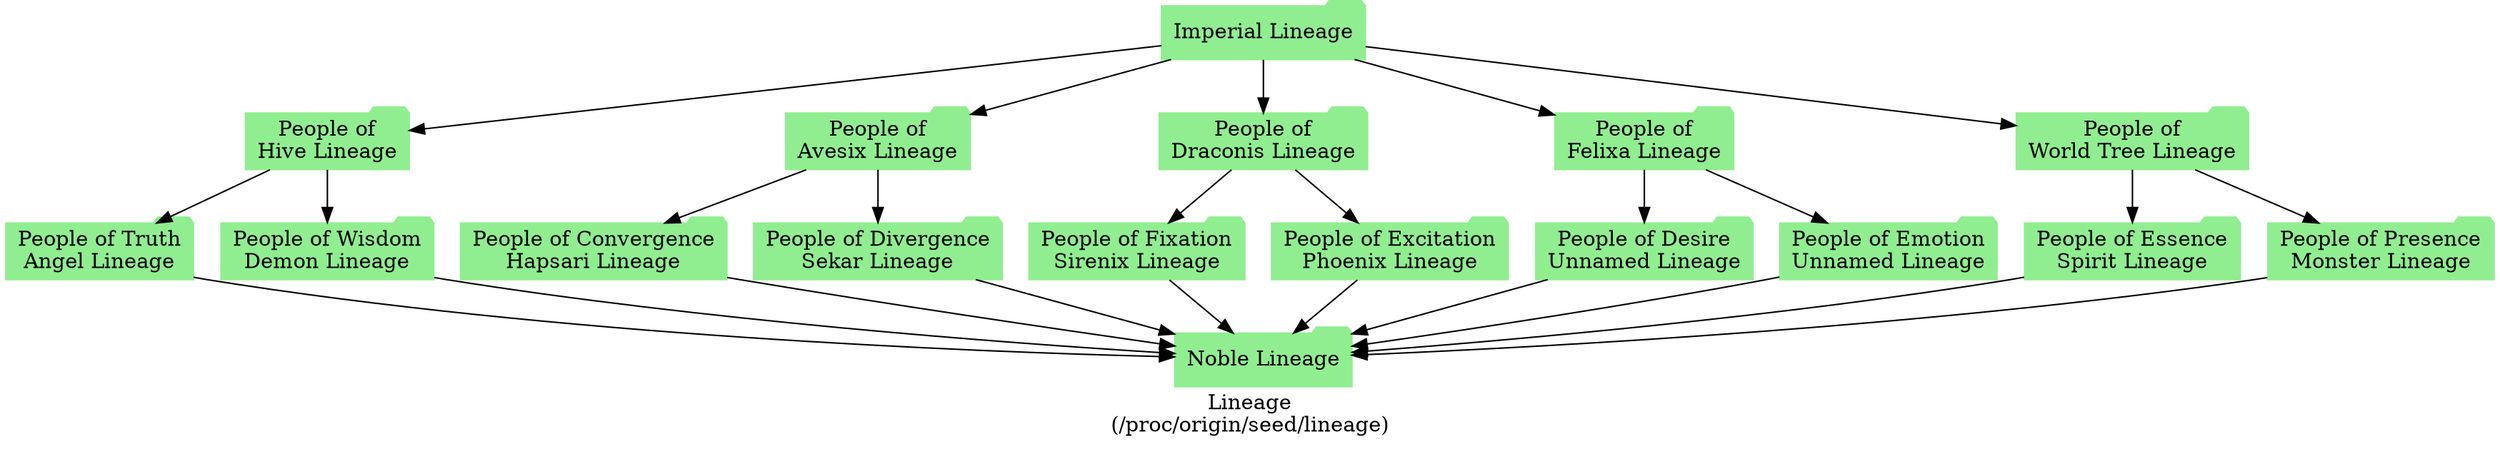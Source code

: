 strict digraph Lineage {
    label = "Lineage\n(/proc/origin/seed/lineage)";
    style = filled;
    color = lightgray;
    node [shape = folder; style = filled; color = lightgreen;];
    
    imperial_lineage_t [label = "Imperial Lineage";comment = "";];
    
    people_of_asha_t [label = "People of\nHive Lineage";comment = "";];
    people_of_truth_t [label = "People of Truth\nAngel Lineage";comment = "";];
    people_of_wisdom_t [label = "People of Wisdom\nDemon Lineage";comment = "";];
    
    people_of_vikara_t [label = "People of\nAvesix Lineage";comment = "";];
    people_of_convergence_t [label = "People of Convergence\nHapsari Lineage";comment = "";];
    people_of_divergence_t [label = "People of Divergence\nSekar Lineage";comment = "";];
    
    people_of_karsa_t [label = "People of\nDraconis Lineage";comment = "";];
    people_of_fixation_t [label = "People of Fixation\nSirenix Lineage";comment = "";];
    people_of_excitation_t [label = "People of Excitation\nPhoenix Lineage";comment = "";];
    
    people_of_rasa_t [label = "People of\nFelixa Lineage";comment = "";];
    people_of_desire_t [label = "People of Desire\nUnnamed Lineage";comment = "";];
    people_of_emotion_t [label = "People of Emotion\nUnnamed Lineage";comment = "";];
    
    people_of_emergence_t [label = "People of\nWorld Tree Lineage";comment = "";];
    people_of_essence_t [label = "People of Essence\nSpirit Lineage";comment = "";];
    people_of_presence_t [label = "People of Presence\nMonster Lineage";comment = "";];
    
    imperial_lineage_t -> {people_of_asha_t people_of_vikara_t people_of_karsa_t people_of_rasa_t people_of_emergence_t};
    people_of_asha_t -> {people_of_truth_t people_of_wisdom_t};
    people_of_vikara_t -> {people_of_convergence_t people_of_divergence_t};
    people_of_karsa_t -> {people_of_fixation_t people_of_excitation_t};
    people_of_rasa_t -> {people_of_desire_t people_of_emotion_t};
    people_of_emergence_t -> {people_of_essence_t people_of_presence_t};
    
    noble_lineage_t [label = "Noble Lineage";comment = "";];
    
    {people_of_truth_t people_of_wisdom_t people_of_convergence_t people_of_divergence_t people_of_fixation_t people_of_excitation_t people_of_desire_t people_of_emotion_t people_of_essence_t people_of_presence_t} -> noble_lineage_t;
}